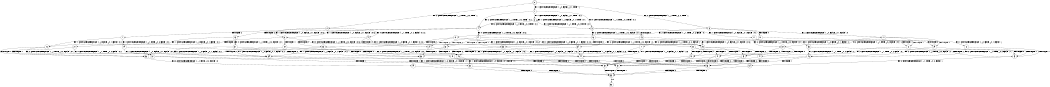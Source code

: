 digraph BCG {
size = "7, 10.5";
center = TRUE;
node [shape = circle];
0 [peripheries = 2];
0 -> 1 [label = "EX !1 !ATOMIC_EXCH_BRANCH (1, +0, FALSE, +0, 1, TRUE) !::"];
0 -> 2 [label = "EX !2 !ATOMIC_EXCH_BRANCH (1, +1, TRUE, +0, 2, TRUE) !::"];
0 -> 3 [label = "EX !0 !ATOMIC_EXCH_BRANCH (1, +1, TRUE, +0, 2, TRUE) !::"];
1 -> 4 [label = "EX !2 !ATOMIC_EXCH_BRANCH (1, +1, TRUE, +0, 2, TRUE) !:0:1:"];
1 -> 5 [label = "EX !0 !ATOMIC_EXCH_BRANCH (1, +1, TRUE, +0, 2, TRUE) !:0:1:"];
1 -> 6 [label = "EX !1 !ATOMIC_EXCH_BRANCH (1, +0, FALSE, +0, 1, TRUE) !:0:1:"];
2 -> 7 [label = "TERMINATE !2"];
2 -> 8 [label = "EX !1 !ATOMIC_EXCH_BRANCH (1, +0, FALSE, +0, 1, FALSE) !:0:1:2:"];
2 -> 9 [label = "EX !0 !ATOMIC_EXCH_BRANCH (1, +1, TRUE, +0, 2, FALSE) !:0:1:2:"];
3 -> 10 [label = "TERMINATE !0"];
3 -> 11 [label = "EX !1 !ATOMIC_EXCH_BRANCH (1, +0, FALSE, +0, 1, FALSE) !:0:"];
3 -> 12 [label = "EX !2 !ATOMIC_EXCH_BRANCH (1, +1, TRUE, +0, 2, FALSE) !:0:"];
4 -> 13 [label = "TERMINATE !2"];
4 -> 14 [label = "EX !0 !ATOMIC_EXCH_BRANCH (1, +1, TRUE, +0, 2, FALSE) !:0:1:2:"];
4 -> 8 [label = "EX !1 !ATOMIC_EXCH_BRANCH (1, +0, FALSE, +0, 1, FALSE) !:0:1:2:"];
5 -> 15 [label = "TERMINATE !0"];
5 -> 16 [label = "EX !2 !ATOMIC_EXCH_BRANCH (1, +1, TRUE, +0, 2, FALSE) !:0:1:"];
5 -> 17 [label = "EX !1 !ATOMIC_EXCH_BRANCH (1, +0, FALSE, +0, 1, FALSE) !:0:1:"];
6 -> 4 [label = "EX !2 !ATOMIC_EXCH_BRANCH (1, +1, TRUE, +0, 2, TRUE) !:0:1:"];
6 -> 5 [label = "EX !0 !ATOMIC_EXCH_BRANCH (1, +1, TRUE, +0, 2, TRUE) !:0:1:"];
6 -> 6 [label = "EX !1 !ATOMIC_EXCH_BRANCH (1, +0, FALSE, +0, 1, TRUE) !:0:1:"];
7 -> 18 [label = "EX !1 !ATOMIC_EXCH_BRANCH (1, +0, FALSE, +0, 1, FALSE) !:0:1:"];
7 -> 19 [label = "EX !0 !ATOMIC_EXCH_BRANCH (1, +1, TRUE, +0, 2, FALSE) !:0:1:"];
8 -> 20 [label = "TERMINATE !1"];
8 -> 21 [label = "TERMINATE !2"];
8 -> 22 [label = "EX !0 !ATOMIC_EXCH_BRANCH (1, +1, TRUE, +0, 2, FALSE) !:0:1:2:"];
9 -> 23 [label = "TERMINATE !2"];
9 -> 24 [label = "TERMINATE !0"];
9 -> 25 [label = "EX !1 !ATOMIC_EXCH_BRANCH (1, +0, FALSE, +0, 1, FALSE) !:0:1:2:"];
10 -> 26 [label = "EX !1 !ATOMIC_EXCH_BRANCH (1, +0, FALSE, +0, 1, FALSE) !::"];
10 -> 27 [label = "EX !2 !ATOMIC_EXCH_BRANCH (1, +1, TRUE, +0, 2, FALSE) !::"];
11 -> 28 [label = "TERMINATE !1"];
11 -> 29 [label = "TERMINATE !0"];
11 -> 30 [label = "EX !2 !ATOMIC_EXCH_BRANCH (1, +1, TRUE, +0, 2, FALSE) !:0:1:"];
12 -> 23 [label = "TERMINATE !2"];
12 -> 24 [label = "TERMINATE !0"];
12 -> 25 [label = "EX !1 !ATOMIC_EXCH_BRANCH (1, +0, FALSE, +0, 1, FALSE) !:0:1:2:"];
13 -> 31 [label = "EX !0 !ATOMIC_EXCH_BRANCH (1, +1, TRUE, +0, 2, FALSE) !:0:1:"];
13 -> 18 [label = "EX !1 !ATOMIC_EXCH_BRANCH (1, +0, FALSE, +0, 1, FALSE) !:0:1:"];
14 -> 32 [label = "TERMINATE !2"];
14 -> 33 [label = "TERMINATE !0"];
14 -> 25 [label = "EX !1 !ATOMIC_EXCH_BRANCH (1, +0, FALSE, +0, 1, FALSE) !:0:1:2:"];
15 -> 34 [label = "EX !2 !ATOMIC_EXCH_BRANCH (1, +1, TRUE, +0, 2, FALSE) !:1:"];
15 -> 35 [label = "EX !1 !ATOMIC_EXCH_BRANCH (1, +0, FALSE, +0, 1, FALSE) !:1:"];
16 -> 32 [label = "TERMINATE !2"];
16 -> 33 [label = "TERMINATE !0"];
16 -> 25 [label = "EX !1 !ATOMIC_EXCH_BRANCH (1, +0, FALSE, +0, 1, FALSE) !:0:1:2:"];
17 -> 28 [label = "TERMINATE !1"];
17 -> 29 [label = "TERMINATE !0"];
17 -> 30 [label = "EX !2 !ATOMIC_EXCH_BRANCH (1, +1, TRUE, +0, 2, FALSE) !:0:1:"];
18 -> 36 [label = "TERMINATE !1"];
18 -> 37 [label = "EX !0 !ATOMIC_EXCH_BRANCH (1, +1, TRUE, +0, 2, FALSE) !:0:1:"];
19 -> 38 [label = "TERMINATE !0"];
19 -> 39 [label = "EX !1 !ATOMIC_EXCH_BRANCH (1, +0, FALSE, +0, 1, FALSE) !:0:1:"];
20 -> 36 [label = "TERMINATE !2"];
20 -> 40 [label = "EX !0 !ATOMIC_EXCH_BRANCH (1, +1, TRUE, +0, 2, FALSE) !:0:2:"];
21 -> 36 [label = "TERMINATE !1"];
21 -> 37 [label = "EX !0 !ATOMIC_EXCH_BRANCH (1, +1, TRUE, +0, 2, FALSE) !:0:1:"];
22 -> 41 [label = "TERMINATE !1"];
22 -> 42 [label = "TERMINATE !2"];
22 -> 43 [label = "TERMINATE !0"];
23 -> 38 [label = "TERMINATE !0"];
23 -> 39 [label = "EX !1 !ATOMIC_EXCH_BRANCH (1, +0, FALSE, +0, 1, FALSE) !:0:1:"];
24 -> 38 [label = "TERMINATE !2"];
24 -> 44 [label = "EX !1 !ATOMIC_EXCH_BRANCH (1, +0, FALSE, +0, 1, FALSE) !:1:2:"];
25 -> 41 [label = "TERMINATE !1"];
25 -> 42 [label = "TERMINATE !2"];
25 -> 43 [label = "TERMINATE !0"];
26 -> 45 [label = "TERMINATE !1"];
26 -> 46 [label = "EX !2 !ATOMIC_EXCH_BRANCH (1, +1, TRUE, +0, 2, FALSE) !:1:"];
27 -> 38 [label = "TERMINATE !2"];
27 -> 44 [label = "EX !1 !ATOMIC_EXCH_BRANCH (1, +0, FALSE, +0, 1, FALSE) !:1:2:"];
28 -> 45 [label = "TERMINATE !0"];
28 -> 47 [label = "EX !2 !ATOMIC_EXCH_BRANCH (1, +1, TRUE, +0, 2, FALSE) !:0:"];
29 -> 45 [label = "TERMINATE !1"];
29 -> 46 [label = "EX !2 !ATOMIC_EXCH_BRANCH (1, +1, TRUE, +0, 2, FALSE) !:1:"];
30 -> 41 [label = "TERMINATE !1"];
30 -> 42 [label = "TERMINATE !2"];
30 -> 43 [label = "TERMINATE !0"];
31 -> 48 [label = "TERMINATE !0"];
31 -> 39 [label = "EX !1 !ATOMIC_EXCH_BRANCH (1, +0, FALSE, +0, 1, FALSE) !:0:1:"];
32 -> 48 [label = "TERMINATE !0"];
32 -> 39 [label = "EX !1 !ATOMIC_EXCH_BRANCH (1, +0, FALSE, +0, 1, FALSE) !:0:1:"];
33 -> 48 [label = "TERMINATE !2"];
33 -> 44 [label = "EX !1 !ATOMIC_EXCH_BRANCH (1, +0, FALSE, +0, 1, FALSE) !:1:2:"];
34 -> 48 [label = "TERMINATE !2"];
34 -> 44 [label = "EX !1 !ATOMIC_EXCH_BRANCH (1, +0, FALSE, +0, 1, FALSE) !:1:2:"];
35 -> 45 [label = "TERMINATE !1"];
35 -> 46 [label = "EX !2 !ATOMIC_EXCH_BRANCH (1, +1, TRUE, +0, 2, FALSE) !:1:"];
36 -> 49 [label = "EX !0 !ATOMIC_EXCH_BRANCH (1, +1, TRUE, +0, 2, FALSE) !:0:"];
37 -> 50 [label = "TERMINATE !1"];
37 -> 51 [label = "TERMINATE !0"];
38 -> 52 [label = "EX !1 !ATOMIC_EXCH_BRANCH (1, +0, FALSE, +0, 1, FALSE) !:1:"];
39 -> 50 [label = "TERMINATE !1"];
39 -> 51 [label = "TERMINATE !0"];
40 -> 50 [label = "TERMINATE !2"];
40 -> 53 [label = "TERMINATE !0"];
41 -> 50 [label = "TERMINATE !2"];
41 -> 53 [label = "TERMINATE !0"];
42 -> 50 [label = "TERMINATE !1"];
42 -> 51 [label = "TERMINATE !0"];
43 -> 53 [label = "TERMINATE !1"];
43 -> 51 [label = "TERMINATE !2"];
44 -> 53 [label = "TERMINATE !1"];
44 -> 51 [label = "TERMINATE !2"];
45 -> 54 [label = "EX !2 !ATOMIC_EXCH_BRANCH (1, +1, TRUE, +0, 2, FALSE) !::"];
46 -> 53 [label = "TERMINATE !1"];
46 -> 51 [label = "TERMINATE !2"];
47 -> 50 [label = "TERMINATE !2"];
47 -> 53 [label = "TERMINATE !0"];
48 -> 52 [label = "EX !1 !ATOMIC_EXCH_BRANCH (1, +0, FALSE, +0, 1, FALSE) !:1:"];
49 -> 55 [label = "TERMINATE !0"];
50 -> 55 [label = "TERMINATE !0"];
51 -> 55 [label = "TERMINATE !1"];
52 -> 55 [label = "TERMINATE !1"];
53 -> 55 [label = "TERMINATE !2"];
54 -> 55 [label = "TERMINATE !2"];
55 -> 56 [label = "exit"];
}
